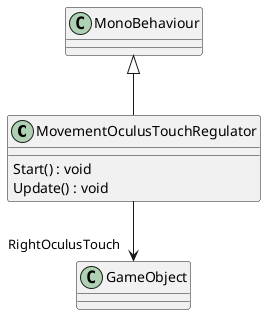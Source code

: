 @startuml
class MovementOculusTouchRegulator {
    Start() : void
    Update() : void
}
MonoBehaviour <|-- MovementOculusTouchRegulator
MovementOculusTouchRegulator --> "RightOculusTouch" GameObject
@enduml
